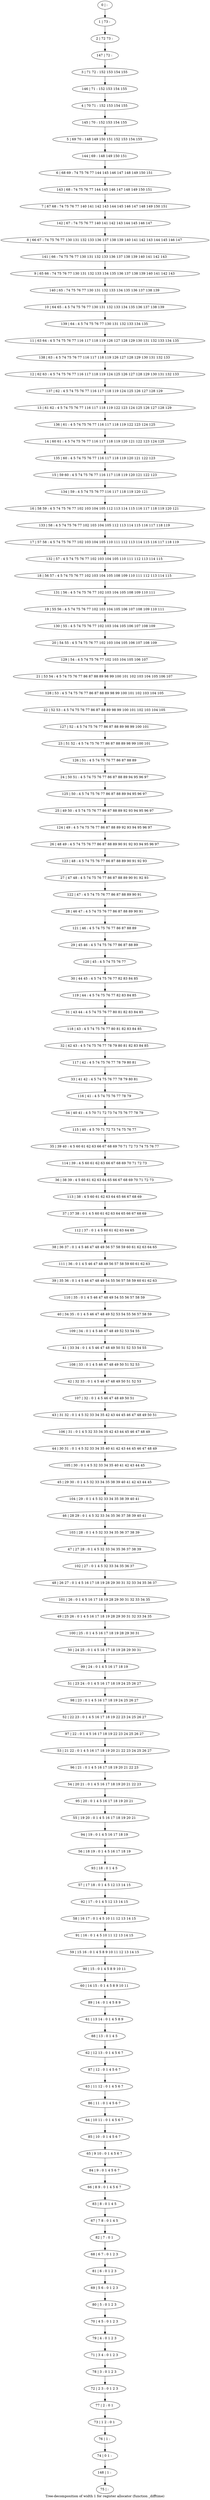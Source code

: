 digraph G {
graph [label="Tree-decomposition of width 1 for register allocator (function _difftime)"]
0[label="0 | : "];
1[label="1 | 73 : "];
2[label="2 | 72 73 : "];
3[label="3 | 71 72 : 152 153 154 155 "];
4[label="4 | 70 71 : 152 153 154 155 "];
5[label="5 | 69 70 : 148 149 150 151 152 153 154 155 "];
6[label="6 | 68 69 : 74 75 76 77 144 145 146 147 148 149 150 151 "];
7[label="7 | 67 68 : 74 75 76 77 140 141 142 143 144 145 146 147 148 149 150 151 "];
8[label="8 | 66 67 : 74 75 76 77 130 131 132 133 136 137 138 139 140 141 142 143 144 145 146 147 "];
9[label="9 | 65 66 : 74 75 76 77 130 131 132 133 134 135 136 137 138 139 140 141 142 143 "];
10[label="10 | 64 65 : 4 5 74 75 76 77 130 131 132 133 134 135 136 137 138 139 "];
11[label="11 | 63 64 : 4 5 74 75 76 77 116 117 118 119 126 127 128 129 130 131 132 133 134 135 "];
12[label="12 | 62 63 : 4 5 74 75 76 77 116 117 118 119 124 125 126 127 128 129 130 131 132 133 "];
13[label="13 | 61 62 : 4 5 74 75 76 77 116 117 118 119 122 123 124 125 126 127 128 129 "];
14[label="14 | 60 61 : 4 5 74 75 76 77 116 117 118 119 120 121 122 123 124 125 "];
15[label="15 | 59 60 : 4 5 74 75 76 77 116 117 118 119 120 121 122 123 "];
16[label="16 | 58 59 : 4 5 74 75 76 77 102 103 104 105 112 113 114 115 116 117 118 119 120 121 "];
17[label="17 | 57 58 : 4 5 74 75 76 77 102 103 104 105 110 111 112 113 114 115 116 117 118 119 "];
18[label="18 | 56 57 : 4 5 74 75 76 77 102 103 104 105 108 109 110 111 112 113 114 115 "];
19[label="19 | 55 56 : 4 5 74 75 76 77 102 103 104 105 106 107 108 109 110 111 "];
20[label="20 | 54 55 : 4 5 74 75 76 77 102 103 104 105 106 107 108 109 "];
21[label="21 | 53 54 : 4 5 74 75 76 77 86 87 88 89 98 99 100 101 102 103 104 105 106 107 "];
22[label="22 | 52 53 : 4 5 74 75 76 77 86 87 88 89 98 99 100 101 102 103 104 105 "];
23[label="23 | 51 52 : 4 5 74 75 76 77 86 87 88 89 98 99 100 101 "];
24[label="24 | 50 51 : 4 5 74 75 76 77 86 87 88 89 94 95 96 97 "];
25[label="25 | 49 50 : 4 5 74 75 76 77 86 87 88 89 92 93 94 95 96 97 "];
26[label="26 | 48 49 : 4 5 74 75 76 77 86 87 88 89 90 91 92 93 94 95 96 97 "];
27[label="27 | 47 48 : 4 5 74 75 76 77 86 87 88 89 90 91 92 93 "];
28[label="28 | 46 47 : 4 5 74 75 76 77 86 87 88 89 90 91 "];
29[label="29 | 45 46 : 4 5 74 75 76 77 86 87 88 89 "];
30[label="30 | 44 45 : 4 5 74 75 76 77 82 83 84 85 "];
31[label="31 | 43 44 : 4 5 74 75 76 77 80 81 82 83 84 85 "];
32[label="32 | 42 43 : 4 5 74 75 76 77 78 79 80 81 82 83 84 85 "];
33[label="33 | 41 42 : 4 5 74 75 76 77 78 79 80 81 "];
34[label="34 | 40 41 : 4 5 70 71 72 73 74 75 76 77 78 79 "];
35[label="35 | 39 40 : 4 5 60 61 62 63 66 67 68 69 70 71 72 73 74 75 76 77 "];
36[label="36 | 38 39 : 4 5 60 61 62 63 64 65 66 67 68 69 70 71 72 73 "];
37[label="37 | 37 38 : 0 1 4 5 60 61 62 63 64 65 66 67 68 69 "];
38[label="38 | 36 37 : 0 1 4 5 46 47 48 49 56 57 58 59 60 61 62 63 64 65 "];
39[label="39 | 35 36 : 0 1 4 5 46 47 48 49 54 55 56 57 58 59 60 61 62 63 "];
40[label="40 | 34 35 : 0 1 4 5 46 47 48 49 52 53 54 55 56 57 58 59 "];
41[label="41 | 33 34 : 0 1 4 5 46 47 48 49 50 51 52 53 54 55 "];
42[label="42 | 32 33 : 0 1 4 5 46 47 48 49 50 51 52 53 "];
43[label="43 | 31 32 : 0 1 4 5 32 33 34 35 42 43 44 45 46 47 48 49 50 51 "];
44[label="44 | 30 31 : 0 1 4 5 32 33 34 35 40 41 42 43 44 45 46 47 48 49 "];
45[label="45 | 29 30 : 0 1 4 5 32 33 34 35 38 39 40 41 42 43 44 45 "];
46[label="46 | 28 29 : 0 1 4 5 32 33 34 35 36 37 38 39 40 41 "];
47[label="47 | 27 28 : 0 1 4 5 32 33 34 35 36 37 38 39 "];
48[label="48 | 26 27 : 0 1 4 5 16 17 18 19 28 29 30 31 32 33 34 35 36 37 "];
49[label="49 | 25 26 : 0 1 4 5 16 17 18 19 28 29 30 31 32 33 34 35 "];
50[label="50 | 24 25 : 0 1 4 5 16 17 18 19 28 29 30 31 "];
51[label="51 | 23 24 : 0 1 4 5 16 17 18 19 24 25 26 27 "];
52[label="52 | 22 23 : 0 1 4 5 16 17 18 19 22 23 24 25 26 27 "];
53[label="53 | 21 22 : 0 1 4 5 16 17 18 19 20 21 22 23 24 25 26 27 "];
54[label="54 | 20 21 : 0 1 4 5 16 17 18 19 20 21 22 23 "];
55[label="55 | 19 20 : 0 1 4 5 16 17 18 19 20 21 "];
56[label="56 | 18 19 : 0 1 4 5 16 17 18 19 "];
57[label="57 | 17 18 : 0 1 4 5 12 13 14 15 "];
58[label="58 | 16 17 : 0 1 4 5 10 11 12 13 14 15 "];
59[label="59 | 15 16 : 0 1 4 5 8 9 10 11 12 13 14 15 "];
60[label="60 | 14 15 : 0 1 4 5 8 9 10 11 "];
61[label="61 | 13 14 : 0 1 4 5 8 9 "];
62[label="62 | 12 13 : 0 1 4 5 6 7 "];
63[label="63 | 11 12 : 0 1 4 5 6 7 "];
64[label="64 | 10 11 : 0 1 4 5 6 7 "];
65[label="65 | 9 10 : 0 1 4 5 6 7 "];
66[label="66 | 8 9 : 0 1 4 5 6 7 "];
67[label="67 | 7 8 : 0 1 4 5 "];
68[label="68 | 6 7 : 0 1 2 3 "];
69[label="69 | 5 6 : 0 1 2 3 "];
70[label="70 | 4 5 : 0 1 2 3 "];
71[label="71 | 3 4 : 0 1 2 3 "];
72[label="72 | 2 3 : 0 1 2 3 "];
73[label="73 | 1 2 : 0 1 "];
74[label="74 | 0 1 : "];
75[label="75 | : "];
76[label="76 | 1 : "];
77[label="77 | 2 : 0 1 "];
78[label="78 | 3 : 0 1 2 3 "];
79[label="79 | 4 : 0 1 2 3 "];
80[label="80 | 5 : 0 1 2 3 "];
81[label="81 | 6 : 0 1 2 3 "];
82[label="82 | 7 : 0 1 "];
83[label="83 | 8 : 0 1 4 5 "];
84[label="84 | 9 : 0 1 4 5 6 7 "];
85[label="85 | 10 : 0 1 4 5 6 7 "];
86[label="86 | 11 : 0 1 4 5 6 7 "];
87[label="87 | 12 : 0 1 4 5 6 7 "];
88[label="88 | 13 : 0 1 4 5 "];
89[label="89 | 14 : 0 1 4 5 8 9 "];
90[label="90 | 15 : 0 1 4 5 8 9 10 11 "];
91[label="91 | 16 : 0 1 4 5 10 11 12 13 14 15 "];
92[label="92 | 17 : 0 1 4 5 12 13 14 15 "];
93[label="93 | 18 : 0 1 4 5 "];
94[label="94 | 19 : 0 1 4 5 16 17 18 19 "];
95[label="95 | 20 : 0 1 4 5 16 17 18 19 20 21 "];
96[label="96 | 21 : 0 1 4 5 16 17 18 19 20 21 22 23 "];
97[label="97 | 22 : 0 1 4 5 16 17 18 19 22 23 24 25 26 27 "];
98[label="98 | 23 : 0 1 4 5 16 17 18 19 24 25 26 27 "];
99[label="99 | 24 : 0 1 4 5 16 17 18 19 "];
100[label="100 | 25 : 0 1 4 5 16 17 18 19 28 29 30 31 "];
101[label="101 | 26 : 0 1 4 5 16 17 18 19 28 29 30 31 32 33 34 35 "];
102[label="102 | 27 : 0 1 4 5 32 33 34 35 36 37 "];
103[label="103 | 28 : 0 1 4 5 32 33 34 35 36 37 38 39 "];
104[label="104 | 29 : 0 1 4 5 32 33 34 35 38 39 40 41 "];
105[label="105 | 30 : 0 1 4 5 32 33 34 35 40 41 42 43 44 45 "];
106[label="106 | 31 : 0 1 4 5 32 33 34 35 42 43 44 45 46 47 48 49 "];
107[label="107 | 32 : 0 1 4 5 46 47 48 49 50 51 "];
108[label="108 | 33 : 0 1 4 5 46 47 48 49 50 51 52 53 "];
109[label="109 | 34 : 0 1 4 5 46 47 48 49 52 53 54 55 "];
110[label="110 | 35 : 0 1 4 5 46 47 48 49 54 55 56 57 58 59 "];
111[label="111 | 36 : 0 1 4 5 46 47 48 49 56 57 58 59 60 61 62 63 "];
112[label="112 | 37 : 0 1 4 5 60 61 62 63 64 65 "];
113[label="113 | 38 : 4 5 60 61 62 63 64 65 66 67 68 69 "];
114[label="114 | 39 : 4 5 60 61 62 63 66 67 68 69 70 71 72 73 "];
115[label="115 | 40 : 4 5 70 71 72 73 74 75 76 77 "];
116[label="116 | 41 : 4 5 74 75 76 77 78 79 "];
117[label="117 | 42 : 4 5 74 75 76 77 78 79 80 81 "];
118[label="118 | 43 : 4 5 74 75 76 77 80 81 82 83 84 85 "];
119[label="119 | 44 : 4 5 74 75 76 77 82 83 84 85 "];
120[label="120 | 45 : 4 5 74 75 76 77 "];
121[label="121 | 46 : 4 5 74 75 76 77 86 87 88 89 "];
122[label="122 | 47 : 4 5 74 75 76 77 86 87 88 89 90 91 "];
123[label="123 | 48 : 4 5 74 75 76 77 86 87 88 89 90 91 92 93 "];
124[label="124 | 49 : 4 5 74 75 76 77 86 87 88 89 92 93 94 95 96 97 "];
125[label="125 | 50 : 4 5 74 75 76 77 86 87 88 89 94 95 96 97 "];
126[label="126 | 51 : 4 5 74 75 76 77 86 87 88 89 "];
127[label="127 | 52 : 4 5 74 75 76 77 86 87 88 89 98 99 100 101 "];
128[label="128 | 53 : 4 5 74 75 76 77 86 87 88 89 98 99 100 101 102 103 104 105 "];
129[label="129 | 54 : 4 5 74 75 76 77 102 103 104 105 106 107 "];
130[label="130 | 55 : 4 5 74 75 76 77 102 103 104 105 106 107 108 109 "];
131[label="131 | 56 : 4 5 74 75 76 77 102 103 104 105 108 109 110 111 "];
132[label="132 | 57 : 4 5 74 75 76 77 102 103 104 105 110 111 112 113 114 115 "];
133[label="133 | 58 : 4 5 74 75 76 77 102 103 104 105 112 113 114 115 116 117 118 119 "];
134[label="134 | 59 : 4 5 74 75 76 77 116 117 118 119 120 121 "];
135[label="135 | 60 : 4 5 74 75 76 77 116 117 118 119 120 121 122 123 "];
136[label="136 | 61 : 4 5 74 75 76 77 116 117 118 119 122 123 124 125 "];
137[label="137 | 62 : 4 5 74 75 76 77 116 117 118 119 124 125 126 127 128 129 "];
138[label="138 | 63 : 4 5 74 75 76 77 116 117 118 119 126 127 128 129 130 131 132 133 "];
139[label="139 | 64 : 4 5 74 75 76 77 130 131 132 133 134 135 "];
140[label="140 | 65 : 74 75 76 77 130 131 132 133 134 135 136 137 138 139 "];
141[label="141 | 66 : 74 75 76 77 130 131 132 133 136 137 138 139 140 141 142 143 "];
142[label="142 | 67 : 74 75 76 77 140 141 142 143 144 145 146 147 "];
143[label="143 | 68 : 74 75 76 77 144 145 146 147 148 149 150 151 "];
144[label="144 | 69 : 148 149 150 151 "];
145[label="145 | 70 : 152 153 154 155 "];
146[label="146 | 71 : 152 153 154 155 "];
147[label="147 | 72 : "];
148[label="148 | 1 : "];
0->1 ;
1->2 ;
76->74 ;
73->76 ;
77->73 ;
72->77 ;
78->72 ;
71->78 ;
79->71 ;
70->79 ;
80->70 ;
69->80 ;
81->69 ;
68->81 ;
82->68 ;
67->82 ;
83->67 ;
66->83 ;
84->66 ;
65->84 ;
85->65 ;
64->85 ;
86->64 ;
63->86 ;
87->63 ;
62->87 ;
88->62 ;
61->88 ;
89->61 ;
60->89 ;
90->60 ;
59->90 ;
91->59 ;
58->91 ;
92->58 ;
57->92 ;
93->57 ;
56->93 ;
94->56 ;
55->94 ;
95->55 ;
54->95 ;
96->54 ;
53->96 ;
97->53 ;
52->97 ;
98->52 ;
51->98 ;
99->51 ;
50->99 ;
100->50 ;
49->100 ;
101->49 ;
48->101 ;
102->48 ;
47->102 ;
103->47 ;
46->103 ;
104->46 ;
45->104 ;
105->45 ;
44->105 ;
106->44 ;
43->106 ;
107->43 ;
42->107 ;
108->42 ;
41->108 ;
109->41 ;
40->109 ;
110->40 ;
39->110 ;
111->39 ;
38->111 ;
112->38 ;
37->112 ;
113->37 ;
36->113 ;
114->36 ;
35->114 ;
115->35 ;
34->115 ;
116->34 ;
33->116 ;
117->33 ;
32->117 ;
118->32 ;
31->118 ;
119->31 ;
30->119 ;
120->30 ;
29->120 ;
121->29 ;
28->121 ;
122->28 ;
27->122 ;
123->27 ;
26->123 ;
124->26 ;
25->124 ;
125->25 ;
24->125 ;
126->24 ;
23->126 ;
127->23 ;
22->127 ;
128->22 ;
21->128 ;
129->21 ;
20->129 ;
130->20 ;
19->130 ;
131->19 ;
18->131 ;
132->18 ;
17->132 ;
133->17 ;
16->133 ;
134->16 ;
15->134 ;
135->15 ;
14->135 ;
136->14 ;
13->136 ;
137->13 ;
12->137 ;
138->12 ;
11->138 ;
139->11 ;
10->139 ;
140->10 ;
9->140 ;
141->9 ;
8->141 ;
142->8 ;
7->142 ;
143->7 ;
6->143 ;
144->6 ;
5->144 ;
145->5 ;
4->145 ;
146->4 ;
3->146 ;
147->3 ;
2->147 ;
148->75 ;
74->148 ;
}
